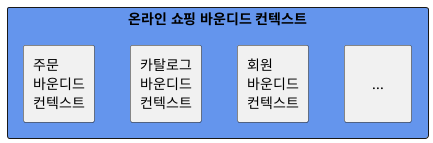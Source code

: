 @startuml

rectangle "온라인 쇼핑 바운디드 컨텍스트" #CornflowerBlue {
    rectangle "주문\n바운디드\n컨텍스트" as a
    rectangle "카탈로그\n바운디드\n컨텍스트" as b
    rectangle "회원\n바운디드\n컨텍스트" as c
    rectangle "\n     ...     \n" as d
}

a -[hidden]right- b
b -[hidden]right- c
c -[hidden]right- d

@enduml